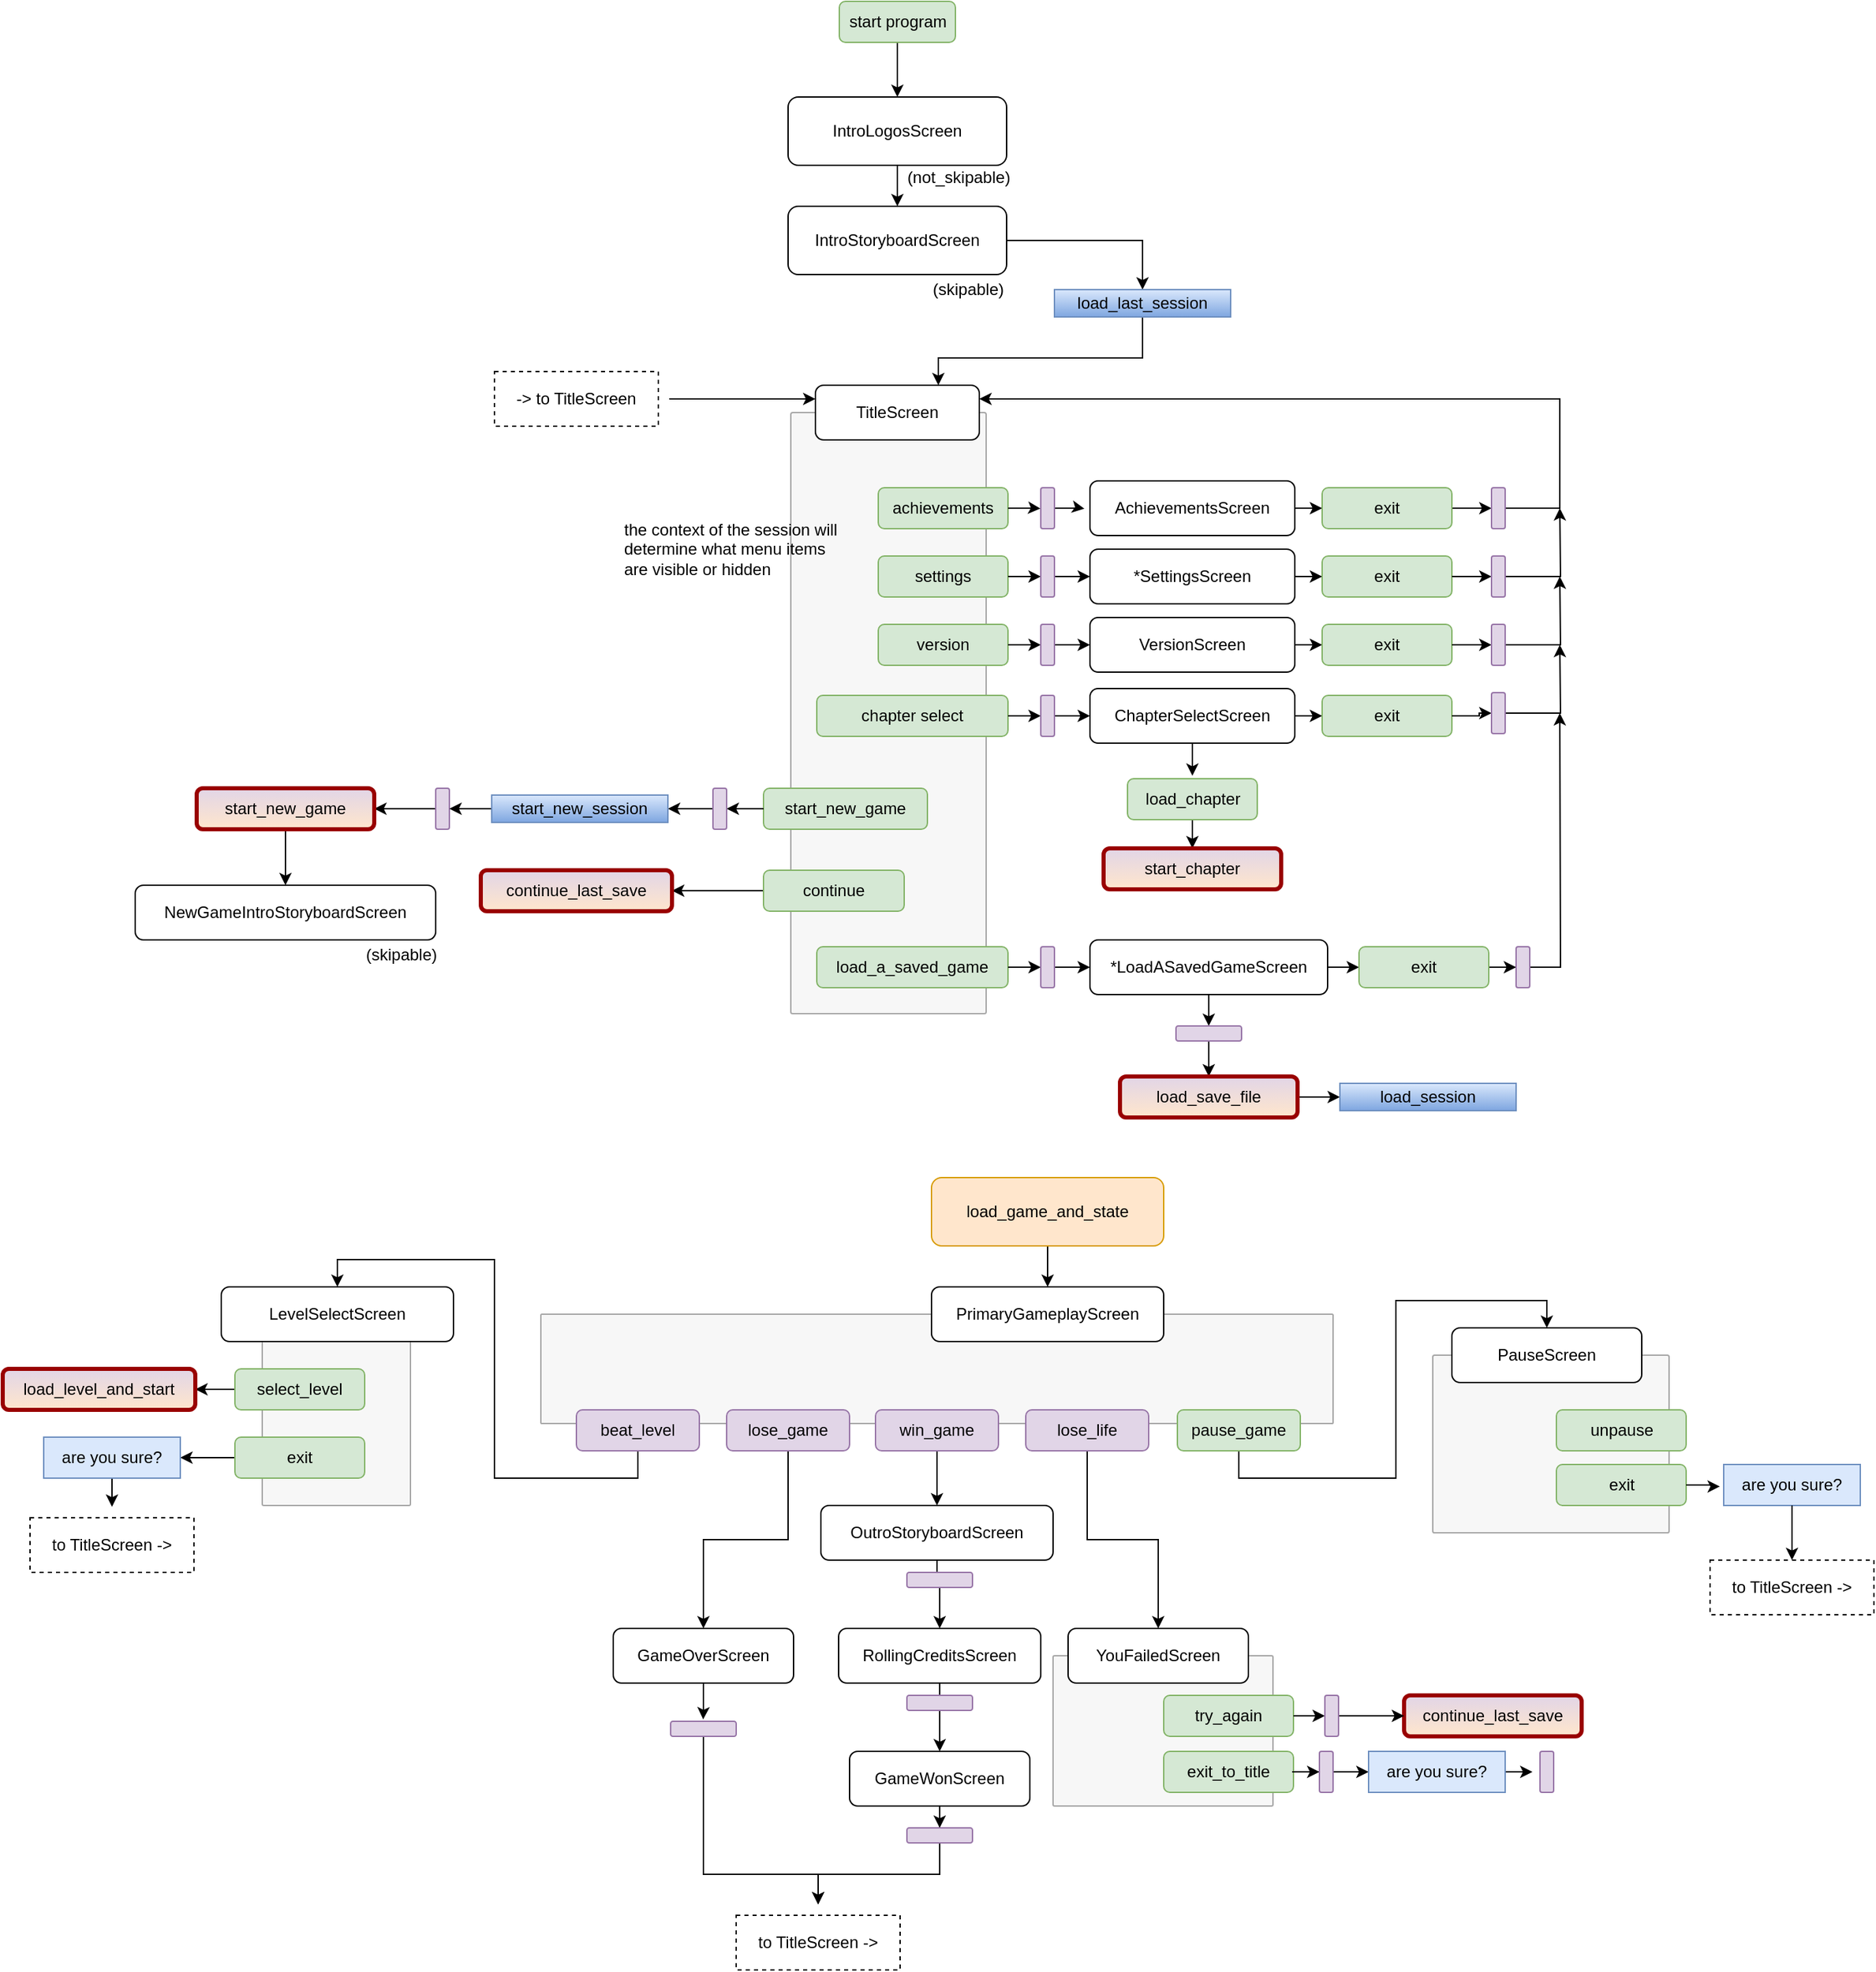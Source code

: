 <mxfile version="22.0.8" type="device">
  <diagram id="C5RBs43oDa-KdzZeNtuy" name="Page-1">
    <mxGraphModel dx="2795" dy="2483" grid="1" gridSize="10" guides="1" tooltips="1" connect="1" arrows="1" fold="1" page="1" pageScale="1" pageWidth="827" pageHeight="1169" math="0" shadow="0">
      <root>
        <mxCell id="WIyWlLk6GJQsqaUBKTNV-0" />
        <mxCell id="WIyWlLk6GJQsqaUBKTNV-1" parent="WIyWlLk6GJQsqaUBKTNV-0" />
        <mxCell id="-gGK8Kazen-XzmpA0Os2-193" value="" style="rounded=1;whiteSpace=wrap;html=1;fontSize=12;glass=0;strokeWidth=1;shadow=0;arcSize=1;strokeColor=#A6A6A6;fillColor=#F7F7F7;movable=1;resizable=1;rotatable=1;deletable=1;editable=1;locked=0;connectable=1;" vertex="1" parent="WIyWlLk6GJQsqaUBKTNV-1">
          <mxGeometry x="-280" y="920" width="108.5" height="140" as="geometry" />
        </mxCell>
        <mxCell id="-gGK8Kazen-XzmpA0Os2-168" value="" style="rounded=1;whiteSpace=wrap;html=1;fontSize=12;glass=0;strokeWidth=1;shadow=0;arcSize=1;strokeColor=#A6A6A6;fillColor=#F7F7F7;movable=1;resizable=1;rotatable=1;deletable=1;editable=1;locked=0;connectable=1;" vertex="1" parent="WIyWlLk6GJQsqaUBKTNV-1">
          <mxGeometry x="299" y="1170" width="161" height="110" as="geometry" />
        </mxCell>
        <mxCell id="-gGK8Kazen-XzmpA0Os2-160" value="" style="rounded=1;whiteSpace=wrap;html=1;fontSize=12;glass=0;strokeWidth=1;shadow=0;arcSize=1;strokeColor=#A6A6A6;fillColor=#F7F7F7;movable=1;resizable=1;rotatable=1;deletable=1;editable=1;locked=0;connectable=1;" vertex="1" parent="WIyWlLk6GJQsqaUBKTNV-1">
          <mxGeometry x="577" y="950" width="173" height="130" as="geometry" />
        </mxCell>
        <mxCell id="-gGK8Kazen-XzmpA0Os2-61" value="" style="rounded=1;whiteSpace=wrap;html=1;fontSize=12;glass=0;strokeWidth=1;shadow=0;arcSize=1;strokeColor=#A6A6A6;fillColor=#F7F7F7;" vertex="1" parent="WIyWlLk6GJQsqaUBKTNV-1">
          <mxGeometry x="-76" y="920" width="580" height="80" as="geometry" />
        </mxCell>
        <mxCell id="-gGK8Kazen-XzmpA0Os2-59" value="" style="rounded=1;whiteSpace=wrap;html=1;fontSize=12;glass=0;strokeWidth=1;shadow=0;arcSize=1;strokeColor=#A6A6A6;fillColor=#F7F7F7;movable=1;resizable=1;rotatable=1;deletable=1;editable=1;locked=0;connectable=1;" vertex="1" parent="WIyWlLk6GJQsqaUBKTNV-1">
          <mxGeometry x="107" y="260" width="143" height="440" as="geometry" />
        </mxCell>
        <mxCell id="WIyWlLk6GJQsqaUBKTNV-3" value="TitleScreen" style="rounded=1;whiteSpace=wrap;html=1;fontSize=12;glass=0;strokeWidth=1;shadow=0;" parent="WIyWlLk6GJQsqaUBKTNV-1" vertex="1">
          <mxGeometry x="125" y="240" width="120" height="40" as="geometry" />
        </mxCell>
        <mxCell id="-gGK8Kazen-XzmpA0Os2-84" style="edgeStyle=orthogonalEdgeStyle;rounded=0;orthogonalLoop=1;jettySize=auto;html=1;entryX=0.5;entryY=0;entryDx=0;entryDy=0;" edge="1" parent="WIyWlLk6GJQsqaUBKTNV-1" source="-gGK8Kazen-XzmpA0Os2-0" target="-gGK8Kazen-XzmpA0Os2-2">
          <mxGeometry relative="1" as="geometry" />
        </mxCell>
        <mxCell id="-gGK8Kazen-XzmpA0Os2-0" value="IntroLogosScreen" style="rounded=1;whiteSpace=wrap;html=1;fontSize=12;glass=0;strokeWidth=1;shadow=0;" vertex="1" parent="WIyWlLk6GJQsqaUBKTNV-1">
          <mxGeometry x="105" y="29" width="160" height="50" as="geometry" />
        </mxCell>
        <mxCell id="-gGK8Kazen-XzmpA0Os2-222" style="edgeStyle=orthogonalEdgeStyle;rounded=0;orthogonalLoop=1;jettySize=auto;html=1;exitX=1;exitY=0.5;exitDx=0;exitDy=0;entryX=0.5;entryY=0;entryDx=0;entryDy=0;" edge="1" parent="WIyWlLk6GJQsqaUBKTNV-1" source="-gGK8Kazen-XzmpA0Os2-2" target="-gGK8Kazen-XzmpA0Os2-221">
          <mxGeometry relative="1" as="geometry" />
        </mxCell>
        <mxCell id="-gGK8Kazen-XzmpA0Os2-2" value="IntroStoryboardScreen" style="rounded=1;whiteSpace=wrap;html=1;fontSize=12;glass=0;strokeWidth=1;shadow=0;" vertex="1" parent="WIyWlLk6GJQsqaUBKTNV-1">
          <mxGeometry x="105" y="109" width="160" height="50" as="geometry" />
        </mxCell>
        <mxCell id="-gGK8Kazen-XzmpA0Os2-4" value="" style="edgeStyle=orthogonalEdgeStyle;rounded=0;orthogonalLoop=1;jettySize=auto;html=1;" edge="1" parent="WIyWlLk6GJQsqaUBKTNV-1" source="-gGK8Kazen-XzmpA0Os2-3" target="-gGK8Kazen-XzmpA0Os2-0">
          <mxGeometry relative="1" as="geometry" />
        </mxCell>
        <mxCell id="-gGK8Kazen-XzmpA0Os2-3" value="start program" style="rounded=1;whiteSpace=wrap;html=1;fontSize=12;glass=0;strokeWidth=1;shadow=0;fillColor=#d5e8d4;strokeColor=#82b366;" vertex="1" parent="WIyWlLk6GJQsqaUBKTNV-1">
          <mxGeometry x="142.5" y="-41" width="85" height="30" as="geometry" />
        </mxCell>
        <mxCell id="-gGK8Kazen-XzmpA0Os2-28" style="edgeStyle=orthogonalEdgeStyle;rounded=0;orthogonalLoop=1;jettySize=auto;html=1;" edge="1" parent="WIyWlLk6GJQsqaUBKTNV-1" source="-gGK8Kazen-XzmpA0Os2-6" target="-gGK8Kazen-XzmpA0Os2-22">
          <mxGeometry relative="1" as="geometry" />
        </mxCell>
        <mxCell id="-gGK8Kazen-XzmpA0Os2-6" value="AchievementsScreen" style="rounded=1;whiteSpace=wrap;html=1;fontSize=12;glass=0;strokeWidth=1;shadow=0;" vertex="1" parent="WIyWlLk6GJQsqaUBKTNV-1">
          <mxGeometry x="326" y="310" width="150" height="40" as="geometry" />
        </mxCell>
        <mxCell id="-gGK8Kazen-XzmpA0Os2-27" style="edgeStyle=orthogonalEdgeStyle;rounded=0;orthogonalLoop=1;jettySize=auto;html=1;" edge="1" parent="WIyWlLk6GJQsqaUBKTNV-1" source="-gGK8Kazen-XzmpA0Os2-7" target="-gGK8Kazen-XzmpA0Os2-23">
          <mxGeometry relative="1" as="geometry" />
        </mxCell>
        <mxCell id="-gGK8Kazen-XzmpA0Os2-7" value="*SettingsScreen" style="rounded=1;whiteSpace=wrap;html=1;fontSize=12;glass=0;strokeWidth=1;shadow=0;" vertex="1" parent="WIyWlLk6GJQsqaUBKTNV-1">
          <mxGeometry x="326" y="360" width="150" height="40" as="geometry" />
        </mxCell>
        <mxCell id="-gGK8Kazen-XzmpA0Os2-25" style="edgeStyle=orthogonalEdgeStyle;rounded=0;orthogonalLoop=1;jettySize=auto;html=1;entryX=0;entryY=0.5;entryDx=0;entryDy=0;" edge="1" parent="WIyWlLk6GJQsqaUBKTNV-1" source="-gGK8Kazen-XzmpA0Os2-8" target="-gGK8Kazen-XzmpA0Os2-24">
          <mxGeometry relative="1" as="geometry" />
        </mxCell>
        <mxCell id="-gGK8Kazen-XzmpA0Os2-8" value="VersionScreen" style="rounded=1;whiteSpace=wrap;html=1;fontSize=12;glass=0;strokeWidth=1;shadow=0;" vertex="1" parent="WIyWlLk6GJQsqaUBKTNV-1">
          <mxGeometry x="326" y="410" width="150" height="40" as="geometry" />
        </mxCell>
        <mxCell id="-gGK8Kazen-XzmpA0Os2-10" value="achievements" style="rounded=1;whiteSpace=wrap;html=1;fontSize=12;glass=0;strokeWidth=1;shadow=0;fillColor=#d5e8d4;strokeColor=#82b366;" vertex="1" parent="WIyWlLk6GJQsqaUBKTNV-1">
          <mxGeometry x="171" y="315" width="95" height="30" as="geometry" />
        </mxCell>
        <mxCell id="-gGK8Kazen-XzmpA0Os2-11" style="edgeStyle=orthogonalEdgeStyle;rounded=0;orthogonalLoop=1;jettySize=auto;html=1;entryX=-0.027;entryY=0.508;entryDx=0;entryDy=0;entryPerimeter=0;" edge="1" parent="WIyWlLk6GJQsqaUBKTNV-1" source="-gGK8Kazen-XzmpA0Os2-112" target="-gGK8Kazen-XzmpA0Os2-6">
          <mxGeometry relative="1" as="geometry" />
        </mxCell>
        <mxCell id="-gGK8Kazen-XzmpA0Os2-13" style="edgeStyle=orthogonalEdgeStyle;rounded=0;orthogonalLoop=1;jettySize=auto;html=1;entryX=0;entryY=0.5;entryDx=0;entryDy=0;" edge="1" parent="WIyWlLk6GJQsqaUBKTNV-1" source="-gGK8Kazen-XzmpA0Os2-110" target="-gGK8Kazen-XzmpA0Os2-7">
          <mxGeometry relative="1" as="geometry" />
        </mxCell>
        <mxCell id="-gGK8Kazen-XzmpA0Os2-12" value="settings" style="rounded=1;whiteSpace=wrap;html=1;fontSize=12;glass=0;strokeWidth=1;shadow=0;fillColor=#d5e8d4;strokeColor=#82b366;" vertex="1" parent="WIyWlLk6GJQsqaUBKTNV-1">
          <mxGeometry x="171" y="365" width="95" height="30" as="geometry" />
        </mxCell>
        <mxCell id="-gGK8Kazen-XzmpA0Os2-15" style="edgeStyle=orthogonalEdgeStyle;rounded=0;orthogonalLoop=1;jettySize=auto;html=1;entryX=0;entryY=0.5;entryDx=0;entryDy=0;" edge="1" parent="WIyWlLk6GJQsqaUBKTNV-1" source="-gGK8Kazen-XzmpA0Os2-109" target="-gGK8Kazen-XzmpA0Os2-8">
          <mxGeometry relative="1" as="geometry" />
        </mxCell>
        <mxCell id="-gGK8Kazen-XzmpA0Os2-14" value="version" style="rounded=1;whiteSpace=wrap;html=1;fontSize=12;glass=0;strokeWidth=1;shadow=0;fillColor=#d5e8d4;strokeColor=#82b366;" vertex="1" parent="WIyWlLk6GJQsqaUBKTNV-1">
          <mxGeometry x="171" y="415" width="95" height="30" as="geometry" />
        </mxCell>
        <mxCell id="-gGK8Kazen-XzmpA0Os2-131" style="edgeStyle=orthogonalEdgeStyle;rounded=0;orthogonalLoop=1;jettySize=auto;html=1;" edge="1" parent="WIyWlLk6GJQsqaUBKTNV-1" source="-gGK8Kazen-XzmpA0Os2-16">
          <mxGeometry relative="1" as="geometry">
            <mxPoint x="20" y="610" as="targetPoint" />
          </mxGeometry>
        </mxCell>
        <mxCell id="-gGK8Kazen-XzmpA0Os2-16" value="continue" style="rounded=1;whiteSpace=wrap;html=1;fontSize=12;glass=0;strokeWidth=1;shadow=0;fillColor=#d5e8d4;strokeColor=#82b366;" vertex="1" parent="WIyWlLk6GJQsqaUBKTNV-1">
          <mxGeometry x="87" y="595" width="103" height="30" as="geometry" />
        </mxCell>
        <mxCell id="-gGK8Kazen-XzmpA0Os2-132" style="edgeStyle=orthogonalEdgeStyle;rounded=0;orthogonalLoop=1;jettySize=auto;html=1;entryX=0;entryY=0.5;entryDx=0;entryDy=0;" edge="1" parent="WIyWlLk6GJQsqaUBKTNV-1" source="-gGK8Kazen-XzmpA0Os2-133" target="-gGK8Kazen-XzmpA0Os2-83">
          <mxGeometry relative="1" as="geometry" />
        </mxCell>
        <mxCell id="-gGK8Kazen-XzmpA0Os2-18" value="load_a_saved_game" style="rounded=1;whiteSpace=wrap;html=1;fontSize=12;glass=0;strokeWidth=1;shadow=0;fillColor=#d5e8d4;strokeColor=#82b366;" vertex="1" parent="WIyWlLk6GJQsqaUBKTNV-1">
          <mxGeometry x="126" y="651" width="140" height="30" as="geometry" />
        </mxCell>
        <mxCell id="-gGK8Kazen-XzmpA0Os2-19" value="start_new_game" style="rounded=1;whiteSpace=wrap;html=1;fontSize=12;glass=0;strokeWidth=1;shadow=0;fillColor=#d5e8d4;strokeColor=#82b366;" vertex="1" parent="WIyWlLk6GJQsqaUBKTNV-1">
          <mxGeometry x="87" y="535" width="120" height="30" as="geometry" />
        </mxCell>
        <mxCell id="-gGK8Kazen-XzmpA0Os2-123" style="edgeStyle=orthogonalEdgeStyle;rounded=0;orthogonalLoop=1;jettySize=auto;html=1;entryX=0;entryY=0.5;entryDx=0;entryDy=0;" edge="1" parent="WIyWlLk6GJQsqaUBKTNV-1" source="-gGK8Kazen-XzmpA0Os2-22" target="-gGK8Kazen-XzmpA0Os2-121">
          <mxGeometry relative="1" as="geometry" />
        </mxCell>
        <mxCell id="-gGK8Kazen-XzmpA0Os2-22" value="exit" style="rounded=1;whiteSpace=wrap;html=1;fontSize=12;glass=0;strokeWidth=1;shadow=0;fillColor=#d5e8d4;strokeColor=#82b366;" vertex="1" parent="WIyWlLk6GJQsqaUBKTNV-1">
          <mxGeometry x="496" y="315" width="95" height="30" as="geometry" />
        </mxCell>
        <mxCell id="-gGK8Kazen-XzmpA0Os2-116" style="edgeStyle=orthogonalEdgeStyle;rounded=0;orthogonalLoop=1;jettySize=auto;html=1;" edge="1" parent="WIyWlLk6GJQsqaUBKTNV-1" source="-gGK8Kazen-XzmpA0Os2-125">
          <mxGeometry relative="1" as="geometry">
            <mxPoint x="670.0" y="330" as="targetPoint" />
          </mxGeometry>
        </mxCell>
        <mxCell id="-gGK8Kazen-XzmpA0Os2-23" value="exit" style="rounded=1;whiteSpace=wrap;html=1;fontSize=12;glass=0;strokeWidth=1;shadow=0;fillColor=#d5e8d4;strokeColor=#82b366;" vertex="1" parent="WIyWlLk6GJQsqaUBKTNV-1">
          <mxGeometry x="496" y="365" width="95" height="30" as="geometry" />
        </mxCell>
        <mxCell id="-gGK8Kazen-XzmpA0Os2-117" style="edgeStyle=orthogonalEdgeStyle;rounded=0;orthogonalLoop=1;jettySize=auto;html=1;" edge="1" parent="WIyWlLk6GJQsqaUBKTNV-1" source="-gGK8Kazen-XzmpA0Os2-127">
          <mxGeometry relative="1" as="geometry">
            <mxPoint x="670.0" y="380" as="targetPoint" />
          </mxGeometry>
        </mxCell>
        <mxCell id="-gGK8Kazen-XzmpA0Os2-24" value="exit" style="rounded=1;whiteSpace=wrap;html=1;fontSize=12;glass=0;strokeWidth=1;shadow=0;fillColor=#d5e8d4;strokeColor=#82b366;" vertex="1" parent="WIyWlLk6GJQsqaUBKTNV-1">
          <mxGeometry x="496" y="415" width="95" height="30" as="geometry" />
        </mxCell>
        <mxCell id="-gGK8Kazen-XzmpA0Os2-35" style="edgeStyle=orthogonalEdgeStyle;rounded=0;orthogonalLoop=1;jettySize=auto;html=1;entryX=0;entryY=0.5;entryDx=0;entryDy=0;" edge="1" parent="WIyWlLk6GJQsqaUBKTNV-1" source="-gGK8Kazen-XzmpA0Os2-106" target="-gGK8Kazen-XzmpA0Os2-34">
          <mxGeometry relative="1" as="geometry" />
        </mxCell>
        <mxCell id="-gGK8Kazen-XzmpA0Os2-33" value="chapter select" style="rounded=1;whiteSpace=wrap;html=1;fontSize=12;glass=0;strokeWidth=1;shadow=0;fillColor=#d5e8d4;strokeColor=#82b366;" vertex="1" parent="WIyWlLk6GJQsqaUBKTNV-1">
          <mxGeometry x="126" y="467" width="140" height="30" as="geometry" />
        </mxCell>
        <mxCell id="-gGK8Kazen-XzmpA0Os2-37" style="edgeStyle=orthogonalEdgeStyle;rounded=0;orthogonalLoop=1;jettySize=auto;html=1;" edge="1" parent="WIyWlLk6GJQsqaUBKTNV-1" source="-gGK8Kazen-XzmpA0Os2-34" target="-gGK8Kazen-XzmpA0Os2-36">
          <mxGeometry relative="1" as="geometry" />
        </mxCell>
        <mxCell id="-gGK8Kazen-XzmpA0Os2-34" value="ChapterSelectScreen" style="rounded=1;whiteSpace=wrap;html=1;fontSize=12;glass=0;strokeWidth=1;shadow=0;" vertex="1" parent="WIyWlLk6GJQsqaUBKTNV-1">
          <mxGeometry x="326" y="462" width="150" height="40" as="geometry" />
        </mxCell>
        <mxCell id="-gGK8Kazen-XzmpA0Os2-118" style="edgeStyle=orthogonalEdgeStyle;rounded=0;orthogonalLoop=1;jettySize=auto;html=1;" edge="1" parent="WIyWlLk6GJQsqaUBKTNV-1" source="-gGK8Kazen-XzmpA0Os2-129">
          <mxGeometry relative="1" as="geometry">
            <mxPoint x="670.0" y="430" as="targetPoint" />
          </mxGeometry>
        </mxCell>
        <mxCell id="-gGK8Kazen-XzmpA0Os2-36" value="exit" style="rounded=1;whiteSpace=wrap;html=1;fontSize=12;glass=0;strokeWidth=1;shadow=0;fillColor=#d5e8d4;strokeColor=#82b366;" vertex="1" parent="WIyWlLk6GJQsqaUBKTNV-1">
          <mxGeometry x="496" y="467" width="95" height="30" as="geometry" />
        </mxCell>
        <mxCell id="-gGK8Kazen-XzmpA0Os2-47" style="edgeStyle=orthogonalEdgeStyle;rounded=0;orthogonalLoop=1;jettySize=auto;html=1;entryX=0.5;entryY=0;entryDx=0;entryDy=0;" edge="1" parent="WIyWlLk6GJQsqaUBKTNV-1" source="-gGK8Kazen-XzmpA0Os2-39" target="-gGK8Kazen-XzmpA0Os2-45">
          <mxGeometry relative="1" as="geometry" />
        </mxCell>
        <mxCell id="-gGK8Kazen-XzmpA0Os2-39" value="load_game_and_state" style="rounded=1;whiteSpace=wrap;html=1;fontSize=12;glass=0;strokeWidth=1;shadow=0;fillColor=#ffe6cc;strokeColor=#d79b00;" vertex="1" parent="WIyWlLk6GJQsqaUBKTNV-1">
          <mxGeometry x="210" y="820" width="170" height="50" as="geometry" />
        </mxCell>
        <mxCell id="-gGK8Kazen-XzmpA0Os2-45" value="PrimaryGameplayScreen" style="rounded=1;whiteSpace=wrap;html=1;fontSize=12;glass=0;strokeWidth=1;shadow=0;" vertex="1" parent="WIyWlLk6GJQsqaUBKTNV-1">
          <mxGeometry x="210" y="900" width="170" height="40" as="geometry" />
        </mxCell>
        <mxCell id="-gGK8Kazen-XzmpA0Os2-56" style="edgeStyle=orthogonalEdgeStyle;rounded=0;orthogonalLoop=1;jettySize=auto;html=1;" edge="1" parent="WIyWlLk6GJQsqaUBKTNV-1" source="-gGK8Kazen-XzmpA0Os2-48" target="-gGK8Kazen-XzmpA0Os2-55">
          <mxGeometry relative="1" as="geometry" />
        </mxCell>
        <mxCell id="-gGK8Kazen-XzmpA0Os2-48" value="win_game" style="rounded=1;whiteSpace=wrap;html=1;fontSize=12;glass=0;strokeWidth=1;shadow=0;fillColor=#e1d5e7;strokeColor=#9673a6;" vertex="1" parent="WIyWlLk6GJQsqaUBKTNV-1">
          <mxGeometry x="169" y="990" width="90" height="30" as="geometry" />
        </mxCell>
        <mxCell id="-gGK8Kazen-XzmpA0Os2-80" style="edgeStyle=orthogonalEdgeStyle;rounded=0;orthogonalLoop=1;jettySize=auto;html=1;" edge="1" parent="WIyWlLk6GJQsqaUBKTNV-1" source="-gGK8Kazen-XzmpA0Os2-49" target="-gGK8Kazen-XzmpA0Os2-79">
          <mxGeometry relative="1" as="geometry" />
        </mxCell>
        <mxCell id="-gGK8Kazen-XzmpA0Os2-49" value="lose_life" style="rounded=1;whiteSpace=wrap;html=1;fontSize=12;glass=0;strokeWidth=1;shadow=0;fillColor=#e1d5e7;strokeColor=#9673a6;" vertex="1" parent="WIyWlLk6GJQsqaUBKTNV-1">
          <mxGeometry x="279" y="990" width="90" height="30" as="geometry" />
        </mxCell>
        <mxCell id="-gGK8Kazen-XzmpA0Os2-159" style="edgeStyle=orthogonalEdgeStyle;rounded=0;orthogonalLoop=1;jettySize=auto;html=1;entryX=0.5;entryY=0;entryDx=0;entryDy=0;exitX=0.5;exitY=1;exitDx=0;exitDy=0;" edge="1" parent="WIyWlLk6GJQsqaUBKTNV-1" source="-gGK8Kazen-XzmpA0Os2-51" target="-gGK8Kazen-XzmpA0Os2-74">
          <mxGeometry relative="1" as="geometry">
            <Array as="points">
              <mxPoint x="435" y="1040" />
              <mxPoint x="550" y="1040" />
              <mxPoint x="550" y="910" />
              <mxPoint x="661" y="910" />
            </Array>
          </mxGeometry>
        </mxCell>
        <mxCell id="-gGK8Kazen-XzmpA0Os2-51" value="pause_game" style="rounded=1;whiteSpace=wrap;html=1;fontSize=12;glass=0;strokeWidth=1;shadow=0;fillColor=#d5e8d4;strokeColor=#82b366;" vertex="1" parent="WIyWlLk6GJQsqaUBKTNV-1">
          <mxGeometry x="390" y="990" width="90" height="30" as="geometry" />
        </mxCell>
        <mxCell id="-gGK8Kazen-XzmpA0Os2-190" style="edgeStyle=orthogonalEdgeStyle;rounded=0;orthogonalLoop=1;jettySize=auto;html=1;" edge="1" parent="WIyWlLk6GJQsqaUBKTNV-1" source="-gGK8Kazen-XzmpA0Os2-52" target="-gGK8Kazen-XzmpA0Os2-176">
          <mxGeometry relative="1" as="geometry" />
        </mxCell>
        <mxCell id="-gGK8Kazen-XzmpA0Os2-52" value="lose_game" style="rounded=1;whiteSpace=wrap;html=1;fontSize=12;glass=0;strokeWidth=1;shadow=0;fillColor=#e1d5e7;strokeColor=#9673a6;" vertex="1" parent="WIyWlLk6GJQsqaUBKTNV-1">
          <mxGeometry x="60" y="990" width="90" height="30" as="geometry" />
        </mxCell>
        <mxCell id="-gGK8Kazen-XzmpA0Os2-78" style="edgeStyle=orthogonalEdgeStyle;rounded=0;orthogonalLoop=1;jettySize=auto;html=1;entryX=0.5;entryY=0;entryDx=0;entryDy=0;exitX=0.5;exitY=1;exitDx=0;exitDy=0;" edge="1" parent="WIyWlLk6GJQsqaUBKTNV-1" source="-gGK8Kazen-XzmpA0Os2-204" target="-gGK8Kazen-XzmpA0Os2-77">
          <mxGeometry relative="1" as="geometry" />
        </mxCell>
        <mxCell id="-gGK8Kazen-XzmpA0Os2-55" value="OutroStoryboardScreen" style="rounded=1;whiteSpace=wrap;html=1;fontSize=12;glass=0;strokeWidth=1;shadow=0;" vertex="1" parent="WIyWlLk6GJQsqaUBKTNV-1">
          <mxGeometry x="129" y="1060" width="170" height="40" as="geometry" />
        </mxCell>
        <mxCell id="-gGK8Kazen-XzmpA0Os2-97" style="edgeStyle=orthogonalEdgeStyle;rounded=0;orthogonalLoop=1;jettySize=auto;html=1;entryX=1;entryY=0.5;entryDx=0;entryDy=0;" edge="1" parent="WIyWlLk6GJQsqaUBKTNV-1" source="-gGK8Kazen-XzmpA0Os2-146" target="-gGK8Kazen-XzmpA0Os2-96">
          <mxGeometry relative="1" as="geometry" />
        </mxCell>
        <mxCell id="-gGK8Kazen-XzmpA0Os2-60" value="NewGameIntroStoryboardScreen" style="rounded=1;whiteSpace=wrap;html=1;fontSize=12;glass=0;strokeWidth=1;shadow=0;" vertex="1" parent="WIyWlLk6GJQsqaUBKTNV-1">
          <mxGeometry x="-373" y="606" width="220" height="40" as="geometry" />
        </mxCell>
        <mxCell id="-gGK8Kazen-XzmpA0Os2-74" value="PauseScreen" style="rounded=1;whiteSpace=wrap;html=1;fontSize=12;glass=0;strokeWidth=1;shadow=0;" vertex="1" parent="WIyWlLk6GJQsqaUBKTNV-1">
          <mxGeometry x="591" y="930" width="139" height="40" as="geometry" />
        </mxCell>
        <mxCell id="-gGK8Kazen-XzmpA0Os2-180" style="edgeStyle=orthogonalEdgeStyle;rounded=0;orthogonalLoop=1;jettySize=auto;html=1;entryX=0.5;entryY=0;entryDx=0;entryDy=0;" edge="1" parent="WIyWlLk6GJQsqaUBKTNV-1" source="-gGK8Kazen-XzmpA0Os2-77" target="-gGK8Kazen-XzmpA0Os2-158">
          <mxGeometry relative="1" as="geometry" />
        </mxCell>
        <mxCell id="-gGK8Kazen-XzmpA0Os2-77" value="GameWonScreen" style="rounded=1;whiteSpace=wrap;html=1;fontSize=12;glass=0;strokeWidth=1;shadow=0;" vertex="1" parent="WIyWlLk6GJQsqaUBKTNV-1">
          <mxGeometry x="150" y="1240" width="132" height="40" as="geometry" />
        </mxCell>
        <mxCell id="-gGK8Kazen-XzmpA0Os2-79" value="YouFailedScreen" style="rounded=1;whiteSpace=wrap;html=1;fontSize=12;glass=0;strokeWidth=1;shadow=0;" vertex="1" parent="WIyWlLk6GJQsqaUBKTNV-1">
          <mxGeometry x="310" y="1150" width="132" height="40" as="geometry" />
        </mxCell>
        <mxCell id="-gGK8Kazen-XzmpA0Os2-81" value="exit" style="rounded=1;whiteSpace=wrap;html=1;fontSize=12;glass=0;strokeWidth=1;shadow=0;fillColor=#d5e8d4;strokeColor=#82b366;" vertex="1" parent="WIyWlLk6GJQsqaUBKTNV-1">
          <mxGeometry x="667.5" y="1030" width="95" height="30" as="geometry" />
        </mxCell>
        <mxCell id="-gGK8Kazen-XzmpA0Os2-137" style="edgeStyle=orthogonalEdgeStyle;rounded=0;orthogonalLoop=1;jettySize=auto;html=1;entryX=0;entryY=0.5;entryDx=0;entryDy=0;" edge="1" parent="WIyWlLk6GJQsqaUBKTNV-1" source="-gGK8Kazen-XzmpA0Os2-83" target="-gGK8Kazen-XzmpA0Os2-136">
          <mxGeometry relative="1" as="geometry" />
        </mxCell>
        <mxCell id="-gGK8Kazen-XzmpA0Os2-142" style="edgeStyle=orthogonalEdgeStyle;rounded=0;orthogonalLoop=1;jettySize=auto;html=1;entryX=0.5;entryY=0;entryDx=0;entryDy=0;" edge="1" parent="WIyWlLk6GJQsqaUBKTNV-1" source="-gGK8Kazen-XzmpA0Os2-217" target="-gGK8Kazen-XzmpA0Os2-141">
          <mxGeometry relative="1" as="geometry" />
        </mxCell>
        <mxCell id="-gGK8Kazen-XzmpA0Os2-83" value="*LoadASavedGameScreen" style="rounded=1;whiteSpace=wrap;html=1;fontSize=12;glass=0;strokeWidth=1;shadow=0;" vertex="1" parent="WIyWlLk6GJQsqaUBKTNV-1">
          <mxGeometry x="326" y="646" width="174" height="40" as="geometry" />
        </mxCell>
        <mxCell id="-gGK8Kazen-XzmpA0Os2-145" style="edgeStyle=orthogonalEdgeStyle;rounded=0;orthogonalLoop=1;jettySize=auto;html=1;entryX=0.5;entryY=0;entryDx=0;entryDy=0;" edge="1" parent="WIyWlLk6GJQsqaUBKTNV-1" source="-gGK8Kazen-XzmpA0Os2-85" target="-gGK8Kazen-XzmpA0Os2-144">
          <mxGeometry relative="1" as="geometry" />
        </mxCell>
        <mxCell id="-gGK8Kazen-XzmpA0Os2-85" value="load_chapter" style="rounded=1;whiteSpace=wrap;html=1;fontSize=12;glass=0;strokeWidth=1;shadow=0;fillColor=#d5e8d4;strokeColor=#82b366;" vertex="1" parent="WIyWlLk6GJQsqaUBKTNV-1">
          <mxGeometry x="353.5" y="528" width="95" height="30" as="geometry" />
        </mxCell>
        <mxCell id="-gGK8Kazen-XzmpA0Os2-87" style="edgeStyle=orthogonalEdgeStyle;rounded=0;orthogonalLoop=1;jettySize=auto;html=1;entryX=0.5;entryY=-0.07;entryDx=0;entryDy=0;entryPerimeter=0;" edge="1" parent="WIyWlLk6GJQsqaUBKTNV-1" source="-gGK8Kazen-XzmpA0Os2-34" target="-gGK8Kazen-XzmpA0Os2-85">
          <mxGeometry relative="1" as="geometry" />
        </mxCell>
        <mxCell id="-gGK8Kazen-XzmpA0Os2-192" style="edgeStyle=orthogonalEdgeStyle;rounded=0;orthogonalLoop=1;jettySize=auto;html=1;entryX=0.5;entryY=0;entryDx=0;entryDy=0;exitX=0.5;exitY=1;exitDx=0;exitDy=0;" edge="1" parent="WIyWlLk6GJQsqaUBKTNV-1" source="-gGK8Kazen-XzmpA0Os2-92" target="-gGK8Kazen-XzmpA0Os2-191">
          <mxGeometry relative="1" as="geometry">
            <Array as="points">
              <mxPoint x="-5" y="1040" />
              <mxPoint x="-110" y="1040" />
              <mxPoint x="-110" y="880" />
              <mxPoint x="-225" y="880" />
            </Array>
          </mxGeometry>
        </mxCell>
        <mxCell id="-gGK8Kazen-XzmpA0Os2-92" value="beat_level" style="rounded=1;whiteSpace=wrap;html=1;fontSize=12;glass=0;strokeWidth=1;shadow=0;fillColor=#e1d5e7;strokeColor=#9673a6;" vertex="1" parent="WIyWlLk6GJQsqaUBKTNV-1">
          <mxGeometry x="-50" y="990" width="90" height="30" as="geometry" />
        </mxCell>
        <mxCell id="-gGK8Kazen-XzmpA0Os2-233" style="edgeStyle=orthogonalEdgeStyle;rounded=0;orthogonalLoop=1;jettySize=auto;html=1;entryX=0.5;entryY=0;entryDx=0;entryDy=0;" edge="1" parent="WIyWlLk6GJQsqaUBKTNV-1" source="-gGK8Kazen-XzmpA0Os2-96" target="-gGK8Kazen-XzmpA0Os2-60">
          <mxGeometry relative="1" as="geometry" />
        </mxCell>
        <mxCell id="-gGK8Kazen-XzmpA0Os2-96" value="start_new_game" style="rounded=1;whiteSpace=wrap;html=1;fontSize=12;glass=0;strokeWidth=3;shadow=0;fillColor=#e1d5e7;strokeColor=#990000;gradientColor=#FFE6CC;" vertex="1" parent="WIyWlLk6GJQsqaUBKTNV-1">
          <mxGeometry x="-328" y="535" width="130" height="30" as="geometry" />
        </mxCell>
        <mxCell id="-gGK8Kazen-XzmpA0Os2-98" value="(skipable)" style="text;html=1;strokeColor=none;fillColor=none;align=center;verticalAlign=middle;whiteSpace=wrap;rounded=0;" vertex="1" parent="WIyWlLk6GJQsqaUBKTNV-1">
          <mxGeometry x="207" y="155" width="60" height="30" as="geometry" />
        </mxCell>
        <mxCell id="-gGK8Kazen-XzmpA0Os2-99" value="(not_skipable)" style="text;html=1;strokeColor=none;fillColor=none;align=center;verticalAlign=middle;whiteSpace=wrap;rounded=0;" vertex="1" parent="WIyWlLk6GJQsqaUBKTNV-1">
          <mxGeometry x="200" y="73" width="60" height="30" as="geometry" />
        </mxCell>
        <mxCell id="-gGK8Kazen-XzmpA0Os2-100" value="(skipable)" style="text;html=1;strokeColor=none;fillColor=none;align=center;verticalAlign=middle;whiteSpace=wrap;rounded=0;" vertex="1" parent="WIyWlLk6GJQsqaUBKTNV-1">
          <mxGeometry x="-208" y="642" width="60" height="30" as="geometry" />
        </mxCell>
        <mxCell id="-gGK8Kazen-XzmpA0Os2-103" value="" style="edgeStyle=orthogonalEdgeStyle;rounded=0;orthogonalLoop=1;jettySize=auto;html=1;" edge="1" parent="WIyWlLk6GJQsqaUBKTNV-1" source="-gGK8Kazen-XzmpA0Os2-19" target="-gGK8Kazen-XzmpA0Os2-101">
          <mxGeometry relative="1" as="geometry">
            <mxPoint x="87" y="550" as="sourcePoint" />
            <mxPoint x="17" y="550" as="targetPoint" />
          </mxGeometry>
        </mxCell>
        <mxCell id="-gGK8Kazen-XzmpA0Os2-225" style="edgeStyle=orthogonalEdgeStyle;rounded=0;orthogonalLoop=1;jettySize=auto;html=1;entryX=1;entryY=0.5;entryDx=0;entryDy=0;" edge="1" parent="WIyWlLk6GJQsqaUBKTNV-1" source="-gGK8Kazen-XzmpA0Os2-101" target="-gGK8Kazen-XzmpA0Os2-224">
          <mxGeometry relative="1" as="geometry" />
        </mxCell>
        <mxCell id="-gGK8Kazen-XzmpA0Os2-101" value="" style="rounded=1;whiteSpace=wrap;html=1;fillColor=#e1d5e7;strokeColor=#9673a6;" vertex="1" parent="WIyWlLk6GJQsqaUBKTNV-1">
          <mxGeometry x="50" y="535" width="10" height="30" as="geometry" />
        </mxCell>
        <mxCell id="-gGK8Kazen-XzmpA0Os2-108" value="" style="edgeStyle=orthogonalEdgeStyle;rounded=0;orthogonalLoop=1;jettySize=auto;html=1;entryX=0;entryY=0.5;entryDx=0;entryDy=0;" edge="1" parent="WIyWlLk6GJQsqaUBKTNV-1" source="-gGK8Kazen-XzmpA0Os2-33" target="-gGK8Kazen-XzmpA0Os2-106">
          <mxGeometry relative="1" as="geometry">
            <mxPoint x="266" y="482" as="sourcePoint" />
            <mxPoint x="326" y="482" as="targetPoint" />
          </mxGeometry>
        </mxCell>
        <mxCell id="-gGK8Kazen-XzmpA0Os2-106" value="" style="rounded=1;whiteSpace=wrap;html=1;fillColor=#e1d5e7;strokeColor=#9673a6;" vertex="1" parent="WIyWlLk6GJQsqaUBKTNV-1">
          <mxGeometry x="290" y="467" width="10" height="30" as="geometry" />
        </mxCell>
        <mxCell id="-gGK8Kazen-XzmpA0Os2-111" value="" style="edgeStyle=orthogonalEdgeStyle;rounded=0;orthogonalLoop=1;jettySize=auto;html=1;entryX=0;entryY=0.5;entryDx=0;entryDy=0;" edge="1" parent="WIyWlLk6GJQsqaUBKTNV-1" source="-gGK8Kazen-XzmpA0Os2-12" target="-gGK8Kazen-XzmpA0Os2-110">
          <mxGeometry relative="1" as="geometry">
            <mxPoint x="266" y="380" as="sourcePoint" />
            <mxPoint x="326" y="380" as="targetPoint" />
          </mxGeometry>
        </mxCell>
        <mxCell id="-gGK8Kazen-XzmpA0Os2-110" value="" style="rounded=1;whiteSpace=wrap;html=1;fillColor=#e1d5e7;strokeColor=#9673a6;" vertex="1" parent="WIyWlLk6GJQsqaUBKTNV-1">
          <mxGeometry x="290" y="365" width="10" height="30" as="geometry" />
        </mxCell>
        <mxCell id="-gGK8Kazen-XzmpA0Os2-113" value="" style="edgeStyle=orthogonalEdgeStyle;rounded=0;orthogonalLoop=1;jettySize=auto;html=1;entryX=-0.027;entryY=0.508;entryDx=0;entryDy=0;entryPerimeter=0;" edge="1" parent="WIyWlLk6GJQsqaUBKTNV-1" source="-gGK8Kazen-XzmpA0Os2-10" target="-gGK8Kazen-XzmpA0Os2-112">
          <mxGeometry relative="1" as="geometry">
            <mxPoint x="266" y="330" as="sourcePoint" />
            <mxPoint x="322" y="330" as="targetPoint" />
          </mxGeometry>
        </mxCell>
        <mxCell id="-gGK8Kazen-XzmpA0Os2-112" value="" style="rounded=1;whiteSpace=wrap;html=1;fillColor=#e1d5e7;strokeColor=#9673a6;" vertex="1" parent="WIyWlLk6GJQsqaUBKTNV-1">
          <mxGeometry x="290" y="315" width="10" height="30" as="geometry" />
        </mxCell>
        <mxCell id="-gGK8Kazen-XzmpA0Os2-114" value="" style="edgeStyle=orthogonalEdgeStyle;rounded=0;orthogonalLoop=1;jettySize=auto;html=1;entryX=0;entryY=0.5;entryDx=0;entryDy=0;" edge="1" parent="WIyWlLk6GJQsqaUBKTNV-1" source="-gGK8Kazen-XzmpA0Os2-14" target="-gGK8Kazen-XzmpA0Os2-109">
          <mxGeometry relative="1" as="geometry">
            <mxPoint x="266" y="430" as="sourcePoint" />
            <mxPoint x="326" y="430" as="targetPoint" />
          </mxGeometry>
        </mxCell>
        <mxCell id="-gGK8Kazen-XzmpA0Os2-109" value="" style="rounded=1;whiteSpace=wrap;html=1;fillColor=#e1d5e7;strokeColor=#9673a6;" vertex="1" parent="WIyWlLk6GJQsqaUBKTNV-1">
          <mxGeometry x="290" y="415" width="10" height="30" as="geometry" />
        </mxCell>
        <mxCell id="-gGK8Kazen-XzmpA0Os2-124" style="edgeStyle=orthogonalEdgeStyle;rounded=0;orthogonalLoop=1;jettySize=auto;html=1;entryX=1;entryY=0.25;entryDx=0;entryDy=0;" edge="1" parent="WIyWlLk6GJQsqaUBKTNV-1" source="-gGK8Kazen-XzmpA0Os2-121" target="WIyWlLk6GJQsqaUBKTNV-3">
          <mxGeometry relative="1" as="geometry">
            <Array as="points">
              <mxPoint x="670" y="330" />
              <mxPoint x="670" y="250" />
            </Array>
          </mxGeometry>
        </mxCell>
        <mxCell id="-gGK8Kazen-XzmpA0Os2-121" value="" style="rounded=1;whiteSpace=wrap;html=1;fillColor=#e1d5e7;strokeColor=#9673a6;" vertex="1" parent="WIyWlLk6GJQsqaUBKTNV-1">
          <mxGeometry x="620" y="315" width="10" height="30" as="geometry" />
        </mxCell>
        <mxCell id="-gGK8Kazen-XzmpA0Os2-126" value="" style="edgeStyle=orthogonalEdgeStyle;rounded=0;orthogonalLoop=1;jettySize=auto;html=1;" edge="1" parent="WIyWlLk6GJQsqaUBKTNV-1" source="-gGK8Kazen-XzmpA0Os2-23" target="-gGK8Kazen-XzmpA0Os2-125">
          <mxGeometry relative="1" as="geometry">
            <mxPoint x="670.0" y="330" as="targetPoint" />
            <mxPoint x="591" y="380" as="sourcePoint" />
          </mxGeometry>
        </mxCell>
        <mxCell id="-gGK8Kazen-XzmpA0Os2-125" value="" style="rounded=1;whiteSpace=wrap;html=1;fillColor=#e1d5e7;strokeColor=#9673a6;" vertex="1" parent="WIyWlLk6GJQsqaUBKTNV-1">
          <mxGeometry x="620" y="365" width="10" height="30" as="geometry" />
        </mxCell>
        <mxCell id="-gGK8Kazen-XzmpA0Os2-128" value="" style="edgeStyle=orthogonalEdgeStyle;rounded=0;orthogonalLoop=1;jettySize=auto;html=1;" edge="1" parent="WIyWlLk6GJQsqaUBKTNV-1" source="-gGK8Kazen-XzmpA0Os2-24" target="-gGK8Kazen-XzmpA0Os2-127">
          <mxGeometry relative="1" as="geometry">
            <mxPoint x="670.0" y="380" as="targetPoint" />
            <mxPoint x="591" y="430" as="sourcePoint" />
          </mxGeometry>
        </mxCell>
        <mxCell id="-gGK8Kazen-XzmpA0Os2-127" value="" style="rounded=1;whiteSpace=wrap;html=1;fillColor=#e1d5e7;strokeColor=#9673a6;" vertex="1" parent="WIyWlLk6GJQsqaUBKTNV-1">
          <mxGeometry x="620" y="415" width="10" height="30" as="geometry" />
        </mxCell>
        <mxCell id="-gGK8Kazen-XzmpA0Os2-130" value="" style="edgeStyle=orthogonalEdgeStyle;rounded=0;orthogonalLoop=1;jettySize=auto;html=1;" edge="1" parent="WIyWlLk6GJQsqaUBKTNV-1" source="-gGK8Kazen-XzmpA0Os2-36" target="-gGK8Kazen-XzmpA0Os2-129">
          <mxGeometry relative="1" as="geometry">
            <mxPoint x="670.0" y="430" as="targetPoint" />
            <mxPoint x="591" y="482" as="sourcePoint" />
          </mxGeometry>
        </mxCell>
        <mxCell id="-gGK8Kazen-XzmpA0Os2-129" value="" style="rounded=1;whiteSpace=wrap;html=1;fillColor=#e1d5e7;strokeColor=#9673a6;" vertex="1" parent="WIyWlLk6GJQsqaUBKTNV-1">
          <mxGeometry x="620" y="465" width="10" height="30" as="geometry" />
        </mxCell>
        <mxCell id="-gGK8Kazen-XzmpA0Os2-134" value="" style="edgeStyle=orthogonalEdgeStyle;rounded=0;orthogonalLoop=1;jettySize=auto;html=1;entryX=0;entryY=0.5;entryDx=0;entryDy=0;" edge="1" parent="WIyWlLk6GJQsqaUBKTNV-1" source="-gGK8Kazen-XzmpA0Os2-18" target="-gGK8Kazen-XzmpA0Os2-133">
          <mxGeometry relative="1" as="geometry">
            <mxPoint x="266" y="666" as="sourcePoint" />
            <mxPoint x="326" y="666" as="targetPoint" />
          </mxGeometry>
        </mxCell>
        <mxCell id="-gGK8Kazen-XzmpA0Os2-133" value="" style="rounded=1;whiteSpace=wrap;html=1;fillColor=#e1d5e7;strokeColor=#9673a6;" vertex="1" parent="WIyWlLk6GJQsqaUBKTNV-1">
          <mxGeometry x="290" y="651" width="10" height="30" as="geometry" />
        </mxCell>
        <mxCell id="-gGK8Kazen-XzmpA0Os2-135" value="continue_last_save" style="rounded=1;whiteSpace=wrap;html=1;fontSize=12;glass=0;strokeWidth=3;shadow=0;fillColor=#e1d5e7;strokeColor=#990000;gradientColor=#FFE6CC;" vertex="1" parent="WIyWlLk6GJQsqaUBKTNV-1">
          <mxGeometry x="-120" y="595" width="140" height="30" as="geometry" />
        </mxCell>
        <mxCell id="-gGK8Kazen-XzmpA0Os2-139" style="edgeStyle=orthogonalEdgeStyle;rounded=0;orthogonalLoop=1;jettySize=auto;html=1;entryX=0;entryY=0.5;entryDx=0;entryDy=0;" edge="1" parent="WIyWlLk6GJQsqaUBKTNV-1" source="-gGK8Kazen-XzmpA0Os2-136" target="-gGK8Kazen-XzmpA0Os2-138">
          <mxGeometry relative="1" as="geometry" />
        </mxCell>
        <mxCell id="-gGK8Kazen-XzmpA0Os2-136" value="exit" style="rounded=1;whiteSpace=wrap;html=1;fontSize=12;glass=0;strokeWidth=1;shadow=0;fillColor=#d5e8d4;strokeColor=#82b366;" vertex="1" parent="WIyWlLk6GJQsqaUBKTNV-1">
          <mxGeometry x="523" y="651" width="95" height="30" as="geometry" />
        </mxCell>
        <mxCell id="-gGK8Kazen-XzmpA0Os2-140" style="edgeStyle=orthogonalEdgeStyle;rounded=0;orthogonalLoop=1;jettySize=auto;html=1;" edge="1" parent="WIyWlLk6GJQsqaUBKTNV-1" source="-gGK8Kazen-XzmpA0Os2-138">
          <mxGeometry relative="1" as="geometry">
            <mxPoint x="670" y="480" as="targetPoint" />
          </mxGeometry>
        </mxCell>
        <mxCell id="-gGK8Kazen-XzmpA0Os2-138" value="" style="rounded=1;whiteSpace=wrap;html=1;fillColor=#e1d5e7;strokeColor=#9673a6;" vertex="1" parent="WIyWlLk6GJQsqaUBKTNV-1">
          <mxGeometry x="638" y="651" width="10" height="30" as="geometry" />
        </mxCell>
        <mxCell id="-gGK8Kazen-XzmpA0Os2-231" style="edgeStyle=orthogonalEdgeStyle;rounded=0;orthogonalLoop=1;jettySize=auto;html=1;entryX=0;entryY=0.5;entryDx=0;entryDy=0;" edge="1" parent="WIyWlLk6GJQsqaUBKTNV-1" source="-gGK8Kazen-XzmpA0Os2-141" target="-gGK8Kazen-XzmpA0Os2-227">
          <mxGeometry relative="1" as="geometry" />
        </mxCell>
        <mxCell id="-gGK8Kazen-XzmpA0Os2-141" value="load_save_file" style="rounded=1;whiteSpace=wrap;html=1;fontSize=12;glass=0;strokeWidth=3;shadow=0;fillColor=#e1d5e7;strokeColor=#990000;gradientColor=#FFE6CC;" vertex="1" parent="WIyWlLk6GJQsqaUBKTNV-1">
          <mxGeometry x="348" y="746" width="130" height="30" as="geometry" />
        </mxCell>
        <mxCell id="-gGK8Kazen-XzmpA0Os2-144" value="start_chapter" style="rounded=1;whiteSpace=wrap;html=1;fontSize=12;glass=0;strokeWidth=3;shadow=0;fillColor=#e1d5e7;strokeColor=#990000;gradientColor=#FFE6CC;" vertex="1" parent="WIyWlLk6GJQsqaUBKTNV-1">
          <mxGeometry x="336" y="579" width="130" height="30" as="geometry" />
        </mxCell>
        <mxCell id="-gGK8Kazen-XzmpA0Os2-146" value="" style="rounded=1;whiteSpace=wrap;html=1;fillColor=#e1d5e7;strokeColor=#9673a6;" vertex="1" parent="WIyWlLk6GJQsqaUBKTNV-1">
          <mxGeometry x="-153" y="535" width="10" height="30" as="geometry" />
        </mxCell>
        <mxCell id="-gGK8Kazen-XzmpA0Os2-151" value="" style="edgeStyle=orthogonalEdgeStyle;rounded=0;orthogonalLoop=1;jettySize=auto;html=1;entryX=0.5;entryY=0;entryDx=0;entryDy=0;" edge="1" parent="WIyWlLk6GJQsqaUBKTNV-1" source="-gGK8Kazen-XzmpA0Os2-55" target="-gGK8Kazen-XzmpA0Os2-150">
          <mxGeometry relative="1" as="geometry">
            <mxPoint x="214" y="1100" as="sourcePoint" />
            <mxPoint x="213" y="1150" as="targetPoint" />
          </mxGeometry>
        </mxCell>
        <mxCell id="-gGK8Kazen-XzmpA0Os2-207" style="edgeStyle=orthogonalEdgeStyle;rounded=0;orthogonalLoop=1;jettySize=auto;html=1;entryX=0.5;entryY=0;entryDx=0;entryDy=0;" edge="1" parent="WIyWlLk6GJQsqaUBKTNV-1" source="-gGK8Kazen-XzmpA0Os2-150" target="-gGK8Kazen-XzmpA0Os2-204">
          <mxGeometry relative="1" as="geometry" />
        </mxCell>
        <mxCell id="-gGK8Kazen-XzmpA0Os2-150" value="" style="rounded=1;whiteSpace=wrap;html=1;fontSize=9;glass=0;strokeWidth=1;shadow=0;fillColor=#e1d5e7;strokeColor=#9673a6;" vertex="1" parent="WIyWlLk6GJQsqaUBKTNV-1">
          <mxGeometry x="192" y="1109" width="48" height="11" as="geometry" />
        </mxCell>
        <mxCell id="-gGK8Kazen-XzmpA0Os2-187" style="edgeStyle=orthogonalEdgeStyle;rounded=0;orthogonalLoop=1;jettySize=auto;html=1;entryX=0.5;entryY=0;entryDx=0;entryDy=0;" edge="1" parent="WIyWlLk6GJQsqaUBKTNV-1" source="-gGK8Kazen-XzmpA0Os2-158" target="-gGK8Kazen-XzmpA0Os2-184">
          <mxGeometry relative="1" as="geometry">
            <Array as="points">
              <mxPoint x="216" y="1330" />
              <mxPoint x="127" y="1330" />
            </Array>
          </mxGeometry>
        </mxCell>
        <mxCell id="-gGK8Kazen-XzmpA0Os2-158" value="" style="rounded=1;whiteSpace=wrap;html=1;fontSize=9;glass=0;strokeWidth=1;shadow=0;fillColor=#e1d5e7;strokeColor=#9673a6;" vertex="1" parent="WIyWlLk6GJQsqaUBKTNV-1">
          <mxGeometry x="192" y="1296" width="48" height="11" as="geometry" />
        </mxCell>
        <mxCell id="-gGK8Kazen-XzmpA0Os2-162" value="are you sure?" style="rounded=0;whiteSpace=wrap;html=1;fillColor=#dae8fc;strokeColor=#6c8ebf;" vertex="1" parent="WIyWlLk6GJQsqaUBKTNV-1">
          <mxGeometry x="790" y="1030" width="100" height="30" as="geometry" />
        </mxCell>
        <mxCell id="-gGK8Kazen-XzmpA0Os2-167" value="continue_last_save" style="rounded=1;whiteSpace=wrap;html=1;fontSize=12;glass=0;strokeWidth=3;shadow=0;fillColor=#e1d5e7;strokeColor=#990000;gradientColor=#FFE6CC;" vertex="1" parent="WIyWlLk6GJQsqaUBKTNV-1">
          <mxGeometry x="556" y="1199" width="130" height="30" as="geometry" />
        </mxCell>
        <mxCell id="-gGK8Kazen-XzmpA0Os2-199" style="edgeStyle=orthogonalEdgeStyle;rounded=0;orthogonalLoop=1;jettySize=auto;html=1;entryX=0;entryY=0.5;entryDx=0;entryDy=0;" edge="1" parent="WIyWlLk6GJQsqaUBKTNV-1" source="-gGK8Kazen-XzmpA0Os2-200" target="-gGK8Kazen-XzmpA0Os2-174">
          <mxGeometry relative="1" as="geometry" />
        </mxCell>
        <mxCell id="-gGK8Kazen-XzmpA0Os2-169" value="exit_to_title" style="rounded=1;whiteSpace=wrap;html=1;fontSize=12;glass=0;strokeWidth=1;shadow=0;fillColor=#d5e8d4;strokeColor=#82b366;" vertex="1" parent="WIyWlLk6GJQsqaUBKTNV-1">
          <mxGeometry x="380" y="1240" width="95" height="30" as="geometry" />
        </mxCell>
        <mxCell id="-gGK8Kazen-XzmpA0Os2-171" style="edgeStyle=orthogonalEdgeStyle;rounded=0;orthogonalLoop=1;jettySize=auto;html=1;entryX=0;entryY=0.5;entryDx=0;entryDy=0;" edge="1" parent="WIyWlLk6GJQsqaUBKTNV-1" source="-gGK8Kazen-XzmpA0Os2-172" target="-gGK8Kazen-XzmpA0Os2-167">
          <mxGeometry relative="1" as="geometry" />
        </mxCell>
        <mxCell id="-gGK8Kazen-XzmpA0Os2-170" value="try_again" style="rounded=1;whiteSpace=wrap;html=1;fontSize=12;glass=0;strokeWidth=1;shadow=0;fillColor=#d5e8d4;strokeColor=#82b366;" vertex="1" parent="WIyWlLk6GJQsqaUBKTNV-1">
          <mxGeometry x="380" y="1199" width="95" height="30" as="geometry" />
        </mxCell>
        <mxCell id="-gGK8Kazen-XzmpA0Os2-173" value="" style="edgeStyle=orthogonalEdgeStyle;rounded=0;orthogonalLoop=1;jettySize=auto;html=1;entryX=0;entryY=0.5;entryDx=0;entryDy=0;" edge="1" parent="WIyWlLk6GJQsqaUBKTNV-1" source="-gGK8Kazen-XzmpA0Os2-170" target="-gGK8Kazen-XzmpA0Os2-172">
          <mxGeometry relative="1" as="geometry">
            <mxPoint x="475" y="1214" as="sourcePoint" />
            <mxPoint x="538" y="1214" as="targetPoint" />
          </mxGeometry>
        </mxCell>
        <mxCell id="-gGK8Kazen-XzmpA0Os2-172" value="" style="rounded=1;whiteSpace=wrap;html=1;fillColor=#e1d5e7;strokeColor=#9673a6;" vertex="1" parent="WIyWlLk6GJQsqaUBKTNV-1">
          <mxGeometry x="498" y="1199" width="10" height="30" as="geometry" />
        </mxCell>
        <mxCell id="-gGK8Kazen-XzmpA0Os2-203" style="edgeStyle=orthogonalEdgeStyle;rounded=0;orthogonalLoop=1;jettySize=auto;html=1;" edge="1" parent="WIyWlLk6GJQsqaUBKTNV-1" source="-gGK8Kazen-XzmpA0Os2-174">
          <mxGeometry relative="1" as="geometry">
            <mxPoint x="650" y="1255" as="targetPoint" />
          </mxGeometry>
        </mxCell>
        <mxCell id="-gGK8Kazen-XzmpA0Os2-174" value="are you sure?" style="rounded=0;whiteSpace=wrap;html=1;fillColor=#dae8fc;strokeColor=#6c8ebf;" vertex="1" parent="WIyWlLk6GJQsqaUBKTNV-1">
          <mxGeometry x="530" y="1240" width="100" height="30" as="geometry" />
        </mxCell>
        <mxCell id="-gGK8Kazen-XzmpA0Os2-176" value="GameOverScreen" style="rounded=1;whiteSpace=wrap;html=1;fontSize=12;glass=0;strokeWidth=1;shadow=0;" vertex="1" parent="WIyWlLk6GJQsqaUBKTNV-1">
          <mxGeometry x="-23" y="1150" width="132" height="40" as="geometry" />
        </mxCell>
        <mxCell id="-gGK8Kazen-XzmpA0Os2-189" style="edgeStyle=orthogonalEdgeStyle;rounded=0;orthogonalLoop=1;jettySize=auto;html=1;entryX=0.5;entryY=0;entryDx=0;entryDy=0;exitX=0.5;exitY=1;exitDx=0;exitDy=0;" edge="1" parent="WIyWlLk6GJQsqaUBKTNV-1" source="-gGK8Kazen-XzmpA0Os2-177" target="-gGK8Kazen-XzmpA0Os2-184">
          <mxGeometry relative="1" as="geometry">
            <Array as="points">
              <mxPoint x="43" y="1330" />
              <mxPoint x="127" y="1330" />
            </Array>
          </mxGeometry>
        </mxCell>
        <mxCell id="-gGK8Kazen-XzmpA0Os2-177" value="" style="rounded=1;whiteSpace=wrap;html=1;fontSize=9;glass=0;strokeWidth=1;shadow=0;fillColor=#e1d5e7;strokeColor=#9673a6;" vertex="1" parent="WIyWlLk6GJQsqaUBKTNV-1">
          <mxGeometry x="19" y="1218" width="48" height="11" as="geometry" />
        </mxCell>
        <mxCell id="-gGK8Kazen-XzmpA0Os2-179" style="edgeStyle=orthogonalEdgeStyle;rounded=0;orthogonalLoop=1;jettySize=auto;html=1;entryX=0.496;entryY=-0.128;entryDx=0;entryDy=0;entryPerimeter=0;" edge="1" parent="WIyWlLk6GJQsqaUBKTNV-1" source="-gGK8Kazen-XzmpA0Os2-176" target="-gGK8Kazen-XzmpA0Os2-177">
          <mxGeometry relative="1" as="geometry" />
        </mxCell>
        <mxCell id="-gGK8Kazen-XzmpA0Os2-183" style="edgeStyle=orthogonalEdgeStyle;rounded=0;orthogonalLoop=1;jettySize=auto;html=1;entryX=0;entryY=0.25;entryDx=0;entryDy=0;" edge="1" parent="WIyWlLk6GJQsqaUBKTNV-1" source="-gGK8Kazen-XzmpA0Os2-181" target="WIyWlLk6GJQsqaUBKTNV-3">
          <mxGeometry relative="1" as="geometry" />
        </mxCell>
        <mxCell id="-gGK8Kazen-XzmpA0Os2-181" value="-&amp;gt; to TitleScreen" style="rounded=0;whiteSpace=wrap;html=1;dashed=1;perimeterSpacing=8;" vertex="1" parent="WIyWlLk6GJQsqaUBKTNV-1">
          <mxGeometry x="-110" y="230" width="120" height="40" as="geometry" />
        </mxCell>
        <mxCell id="-gGK8Kazen-XzmpA0Os2-184" value="to TitleScreen -&amp;gt;" style="rounded=0;whiteSpace=wrap;html=1;dashed=1;perimeterSpacing=8;" vertex="1" parent="WIyWlLk6GJQsqaUBKTNV-1">
          <mxGeometry x="67" y="1360" width="120" height="40" as="geometry" />
        </mxCell>
        <mxCell id="-gGK8Kazen-XzmpA0Os2-191" value="LevelSelectScreen" style="rounded=1;whiteSpace=wrap;html=1;fontSize=12;glass=0;strokeWidth=1;shadow=0;" vertex="1" parent="WIyWlLk6GJQsqaUBKTNV-1">
          <mxGeometry x="-310" y="900" width="170" height="40" as="geometry" />
        </mxCell>
        <mxCell id="-gGK8Kazen-XzmpA0Os2-214" style="edgeStyle=orthogonalEdgeStyle;rounded=0;orthogonalLoop=1;jettySize=auto;html=1;entryX=1;entryY=0.5;entryDx=0;entryDy=0;" edge="1" parent="WIyWlLk6GJQsqaUBKTNV-1" source="-gGK8Kazen-XzmpA0Os2-194" target="-gGK8Kazen-XzmpA0Os2-212">
          <mxGeometry relative="1" as="geometry" />
        </mxCell>
        <mxCell id="-gGK8Kazen-XzmpA0Os2-194" value="exit" style="rounded=1;whiteSpace=wrap;html=1;fontSize=12;glass=0;strokeWidth=1;shadow=0;fillColor=#d5e8d4;strokeColor=#82b366;" vertex="1" parent="WIyWlLk6GJQsqaUBKTNV-1">
          <mxGeometry x="-300" y="1010" width="95" height="30" as="geometry" />
        </mxCell>
        <mxCell id="-gGK8Kazen-XzmpA0Os2-198" style="edgeStyle=orthogonalEdgeStyle;rounded=0;orthogonalLoop=1;jettySize=auto;html=1;entryX=1;entryY=0.5;entryDx=0;entryDy=0;" edge="1" parent="WIyWlLk6GJQsqaUBKTNV-1" source="-gGK8Kazen-XzmpA0Os2-196" target="-gGK8Kazen-XzmpA0Os2-197">
          <mxGeometry relative="1" as="geometry" />
        </mxCell>
        <mxCell id="-gGK8Kazen-XzmpA0Os2-196" value="select_level" style="rounded=1;whiteSpace=wrap;html=1;fontSize=12;glass=0;strokeWidth=1;shadow=0;fillColor=#d5e8d4;strokeColor=#82b366;" vertex="1" parent="WIyWlLk6GJQsqaUBKTNV-1">
          <mxGeometry x="-300" y="960" width="95" height="30" as="geometry" />
        </mxCell>
        <mxCell id="-gGK8Kazen-XzmpA0Os2-197" value="load_level_and_start" style="rounded=1;whiteSpace=wrap;html=1;fontSize=12;glass=0;strokeWidth=3;shadow=0;fillColor=#e1d5e7;strokeColor=#990000;gradientColor=#FFE6CC;" vertex="1" parent="WIyWlLk6GJQsqaUBKTNV-1">
          <mxGeometry x="-470" y="960" width="141" height="30" as="geometry" />
        </mxCell>
        <mxCell id="-gGK8Kazen-XzmpA0Os2-201" value="" style="edgeStyle=orthogonalEdgeStyle;rounded=0;orthogonalLoop=1;jettySize=auto;html=1;entryX=0;entryY=0.5;entryDx=0;entryDy=0;" edge="1" parent="WIyWlLk6GJQsqaUBKTNV-1" source="-gGK8Kazen-XzmpA0Os2-169" target="-gGK8Kazen-XzmpA0Os2-200">
          <mxGeometry relative="1" as="geometry">
            <mxPoint x="475" y="1255" as="sourcePoint" />
            <mxPoint x="530" y="1255" as="targetPoint" />
          </mxGeometry>
        </mxCell>
        <mxCell id="-gGK8Kazen-XzmpA0Os2-200" value="" style="rounded=1;whiteSpace=wrap;html=1;fillColor=#e1d5e7;strokeColor=#9673a6;" vertex="1" parent="WIyWlLk6GJQsqaUBKTNV-1">
          <mxGeometry x="494" y="1240" width="10" height="30" as="geometry" />
        </mxCell>
        <mxCell id="-gGK8Kazen-XzmpA0Os2-202" value="" style="rounded=1;whiteSpace=wrap;html=1;fillColor=#e1d5e7;strokeColor=#9673a6;" vertex="1" parent="WIyWlLk6GJQsqaUBKTNV-1">
          <mxGeometry x="655.5" y="1240" width="10" height="30" as="geometry" />
        </mxCell>
        <mxCell id="-gGK8Kazen-XzmpA0Os2-204" value="RollingCreditsScreen" style="rounded=1;whiteSpace=wrap;html=1;fontSize=12;glass=0;strokeWidth=1;shadow=0;" vertex="1" parent="WIyWlLk6GJQsqaUBKTNV-1">
          <mxGeometry x="142" y="1150" width="148" height="40" as="geometry" />
        </mxCell>
        <mxCell id="-gGK8Kazen-XzmpA0Os2-205" value="" style="rounded=1;whiteSpace=wrap;html=1;fontSize=9;glass=0;strokeWidth=1;shadow=0;fillColor=#e1d5e7;strokeColor=#9673a6;" vertex="1" parent="WIyWlLk6GJQsqaUBKTNV-1">
          <mxGeometry x="192" y="1199" width="48" height="11" as="geometry" />
        </mxCell>
        <mxCell id="-gGK8Kazen-XzmpA0Os2-209" style="edgeStyle=orthogonalEdgeStyle;rounded=0;orthogonalLoop=1;jettySize=auto;html=1;entryX=-0.028;entryY=0.536;entryDx=0;entryDy=0;entryPerimeter=0;" edge="1" parent="WIyWlLk6GJQsqaUBKTNV-1" source="-gGK8Kazen-XzmpA0Os2-81" target="-gGK8Kazen-XzmpA0Os2-162">
          <mxGeometry relative="1" as="geometry" />
        </mxCell>
        <mxCell id="-gGK8Kazen-XzmpA0Os2-210" value="to TitleScreen -&amp;gt;" style="rounded=0;whiteSpace=wrap;html=1;dashed=1;perimeterSpacing=8;" vertex="1" parent="WIyWlLk6GJQsqaUBKTNV-1">
          <mxGeometry x="780" y="1100" width="120" height="40" as="geometry" />
        </mxCell>
        <mxCell id="-gGK8Kazen-XzmpA0Os2-211" style="edgeStyle=orthogonalEdgeStyle;rounded=0;orthogonalLoop=1;jettySize=auto;html=1;" edge="1" parent="WIyWlLk6GJQsqaUBKTNV-1" source="-gGK8Kazen-XzmpA0Os2-162">
          <mxGeometry relative="1" as="geometry">
            <mxPoint x="840" y="1100" as="targetPoint" />
          </mxGeometry>
        </mxCell>
        <mxCell id="-gGK8Kazen-XzmpA0Os2-215" style="edgeStyle=orthogonalEdgeStyle;rounded=0;orthogonalLoop=1;jettySize=auto;html=1;entryX=0.5;entryY=0;entryDx=0;entryDy=0;" edge="1" parent="WIyWlLk6GJQsqaUBKTNV-1" source="-gGK8Kazen-XzmpA0Os2-212" target="-gGK8Kazen-XzmpA0Os2-213">
          <mxGeometry relative="1" as="geometry" />
        </mxCell>
        <mxCell id="-gGK8Kazen-XzmpA0Os2-212" value="are you sure?" style="rounded=0;whiteSpace=wrap;html=1;fillColor=#dae8fc;strokeColor=#6c8ebf;" vertex="1" parent="WIyWlLk6GJQsqaUBKTNV-1">
          <mxGeometry x="-440" y="1010" width="100" height="30" as="geometry" />
        </mxCell>
        <mxCell id="-gGK8Kazen-XzmpA0Os2-213" value="to TitleScreen -&amp;gt;" style="rounded=0;whiteSpace=wrap;html=1;dashed=1;perimeterSpacing=8;" vertex="1" parent="WIyWlLk6GJQsqaUBKTNV-1">
          <mxGeometry x="-450" y="1069" width="120" height="40" as="geometry" />
        </mxCell>
        <mxCell id="-gGK8Kazen-XzmpA0Os2-216" value="unpause" style="rounded=1;whiteSpace=wrap;html=1;fontSize=12;glass=0;strokeWidth=1;shadow=0;fillColor=#d5e8d4;strokeColor=#82b366;" vertex="1" parent="WIyWlLk6GJQsqaUBKTNV-1">
          <mxGeometry x="667.5" y="990" width="95" height="30" as="geometry" />
        </mxCell>
        <mxCell id="-gGK8Kazen-XzmpA0Os2-219" value="" style="edgeStyle=orthogonalEdgeStyle;rounded=0;orthogonalLoop=1;jettySize=auto;html=1;entryX=0.5;entryY=0;entryDx=0;entryDy=0;" edge="1" parent="WIyWlLk6GJQsqaUBKTNV-1" source="-gGK8Kazen-XzmpA0Os2-83" target="-gGK8Kazen-XzmpA0Os2-217">
          <mxGeometry relative="1" as="geometry">
            <mxPoint x="413" y="686" as="sourcePoint" />
            <mxPoint x="413" y="733" as="targetPoint" />
          </mxGeometry>
        </mxCell>
        <mxCell id="-gGK8Kazen-XzmpA0Os2-217" value="" style="rounded=1;whiteSpace=wrap;html=1;fontSize=9;glass=0;strokeWidth=1;shadow=0;fillColor=#e1d5e7;strokeColor=#9673a6;" vertex="1" parent="WIyWlLk6GJQsqaUBKTNV-1">
          <mxGeometry x="389" y="709" width="48" height="11" as="geometry" />
        </mxCell>
        <mxCell id="-gGK8Kazen-XzmpA0Os2-223" style="edgeStyle=orthogonalEdgeStyle;rounded=0;orthogonalLoop=1;jettySize=auto;html=1;entryX=0.75;entryY=0;entryDx=0;entryDy=0;" edge="1" parent="WIyWlLk6GJQsqaUBKTNV-1" source="-gGK8Kazen-XzmpA0Os2-221" target="WIyWlLk6GJQsqaUBKTNV-3">
          <mxGeometry relative="1" as="geometry">
            <Array as="points">
              <mxPoint x="365" y="220" />
              <mxPoint x="215" y="220" />
            </Array>
          </mxGeometry>
        </mxCell>
        <mxCell id="-gGK8Kazen-XzmpA0Os2-221" value="load_last_session" style="rounded=0;whiteSpace=wrap;html=1;fillColor=#dae8fc;gradientColor=#7ea6e0;strokeColor=#6c8ebf;" vertex="1" parent="WIyWlLk6GJQsqaUBKTNV-1">
          <mxGeometry x="300" y="170" width="129" height="20" as="geometry" />
        </mxCell>
        <mxCell id="-gGK8Kazen-XzmpA0Os2-232" style="edgeStyle=orthogonalEdgeStyle;rounded=0;orthogonalLoop=1;jettySize=auto;html=1;exitX=0;exitY=0.5;exitDx=0;exitDy=0;entryX=1;entryY=0.5;entryDx=0;entryDy=0;" edge="1" parent="WIyWlLk6GJQsqaUBKTNV-1" source="-gGK8Kazen-XzmpA0Os2-224" target="-gGK8Kazen-XzmpA0Os2-146">
          <mxGeometry relative="1" as="geometry" />
        </mxCell>
        <mxCell id="-gGK8Kazen-XzmpA0Os2-224" value="start_new_session" style="rounded=0;whiteSpace=wrap;html=1;fillColor=#dae8fc;gradientColor=#7ea6e0;strokeColor=#6c8ebf;" vertex="1" parent="WIyWlLk6GJQsqaUBKTNV-1">
          <mxGeometry x="-112" y="540" width="129" height="20" as="geometry" />
        </mxCell>
        <mxCell id="-gGK8Kazen-XzmpA0Os2-227" value="load_session" style="rounded=0;whiteSpace=wrap;html=1;fillColor=#dae8fc;gradientColor=#7ea6e0;strokeColor=#6c8ebf;" vertex="1" parent="WIyWlLk6GJQsqaUBKTNV-1">
          <mxGeometry x="509" y="751" width="129" height="20" as="geometry" />
        </mxCell>
        <mxCell id="-gGK8Kazen-XzmpA0Os2-228" value="the context of the session will determine what menu items are visible or hidden" style="text;html=1;strokeColor=none;fillColor=none;align=left;verticalAlign=middle;whiteSpace=wrap;rounded=0;" vertex="1" parent="WIyWlLk6GJQsqaUBKTNV-1">
          <mxGeometry x="-17.5" y="345" width="160" height="30" as="geometry" />
        </mxCell>
      </root>
    </mxGraphModel>
  </diagram>
</mxfile>
